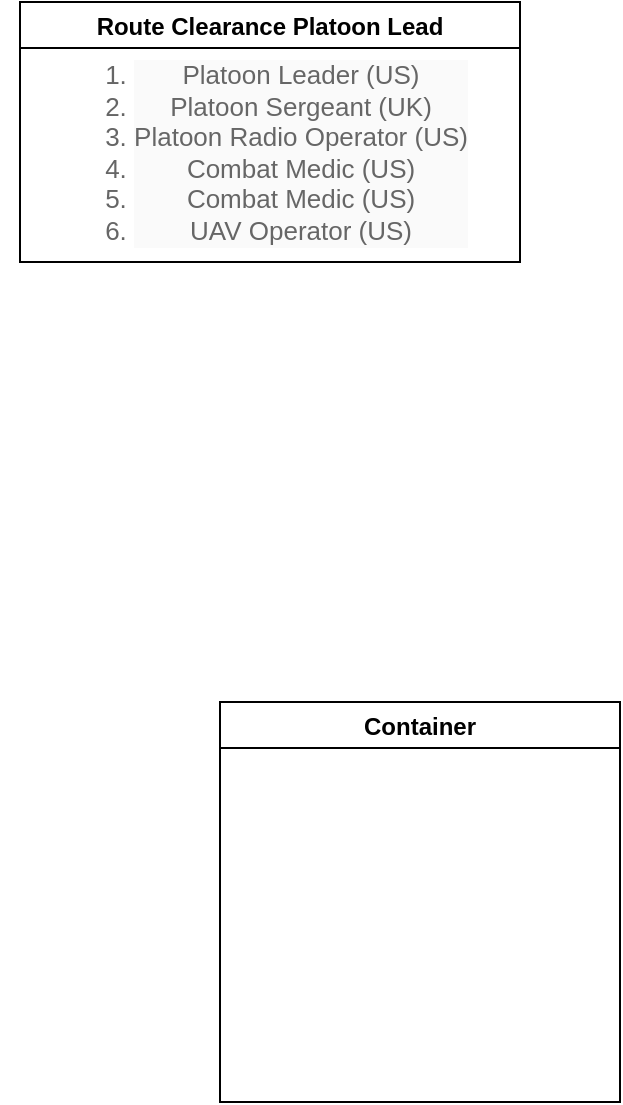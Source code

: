 <mxfile version="13.6.6" type="device"><diagram id="-jfU4YFSq676WvK3PrKc" name="Page-1"><mxGraphModel dx="2153" dy="1178" grid="1" gridSize="10" guides="1" tooltips="1" connect="1" arrows="1" fold="1" page="1" pageScale="1" pageWidth="1169" pageHeight="827" math="0" shadow="0"><root><mxCell id="0"/><mxCell id="1" parent="0"/><mxCell id="Nq_paG6pYSbTFsIaOVqa-5" value="Route Clearance Platoon Lead" style="swimlane;startSize=23;" vertex="1" parent="1"><mxGeometry x="460" y="40" width="250" height="130" as="geometry"/></mxCell><mxCell id="Nq_paG6pYSbTFsIaOVqa-6" value="&lt;ol style=&quot;margin: 0px 0px 1.5em 60px ; padding: 0px ; border: 0px ; outline: 0px ; vertical-align: baseline ; font-stretch: inherit ; font-size: 13px ; line-height: inherit ; font-family: &amp;#34;helvetica&amp;#34; , &amp;#34;arial&amp;#34; , &amp;#34;verdana&amp;#34; , &amp;#34;bitstream vera sans&amp;#34; , sans-serif ; color: rgb(102 , 102 , 102) ; background-color: rgb(250 , 250 , 250)&quot;&gt;&lt;li style=&quot;margin: 0px ; padding: 0px ; border: 0px ; outline: 0px ; vertical-align: baseline ; font: inherit ; list-style: decimal&quot;&gt;Platoon Leader (US)&lt;/li&gt;&lt;li style=&quot;margin: 0px ; padding: 0px ; border: 0px ; outline: 0px ; vertical-align: baseline ; font: inherit ; list-style: decimal&quot;&gt;Platoon Sergeant (UK)&lt;/li&gt;&lt;li style=&quot;margin: 0px ; padding: 0px ; border: 0px ; outline: 0px ; vertical-align: baseline ; font: inherit ; list-style: decimal&quot;&gt;Platoon Radio Operator (US)&lt;/li&gt;&lt;li style=&quot;margin: 0px ; padding: 0px ; border: 0px ; outline: 0px ; vertical-align: baseline ; font: inherit ; list-style: decimal&quot;&gt;Combat Medic&amp;nbsp;(US)&lt;/li&gt;&lt;li style=&quot;margin: 0px ; padding: 0px ; border: 0px ; outline: 0px ; vertical-align: baseline ; font: inherit ; list-style: decimal&quot;&gt;Combat Medic&amp;nbsp;(US)&lt;/li&gt;&lt;li style=&quot;margin: 0px ; padding: 0px ; border: 0px ; outline: 0px ; vertical-align: baseline ; font: inherit ; list-style: decimal&quot;&gt;UAV Operator&amp;nbsp;(US)&lt;/li&gt;&lt;/ol&gt;" style="text;html=1;align=center;verticalAlign=middle;resizable=0;points=[];autosize=1;" vertex="1" parent="Nq_paG6pYSbTFsIaOVqa-5"><mxGeometry x="-10" y="30" width="240" height="110" as="geometry"/></mxCell><mxCell id="Nq_paG6pYSbTFsIaOVqa-7" value="Container" style="swimlane;" vertex="1" parent="1"><mxGeometry x="560" y="390" width="200" height="200" as="geometry"/></mxCell></root></mxGraphModel></diagram></mxfile>